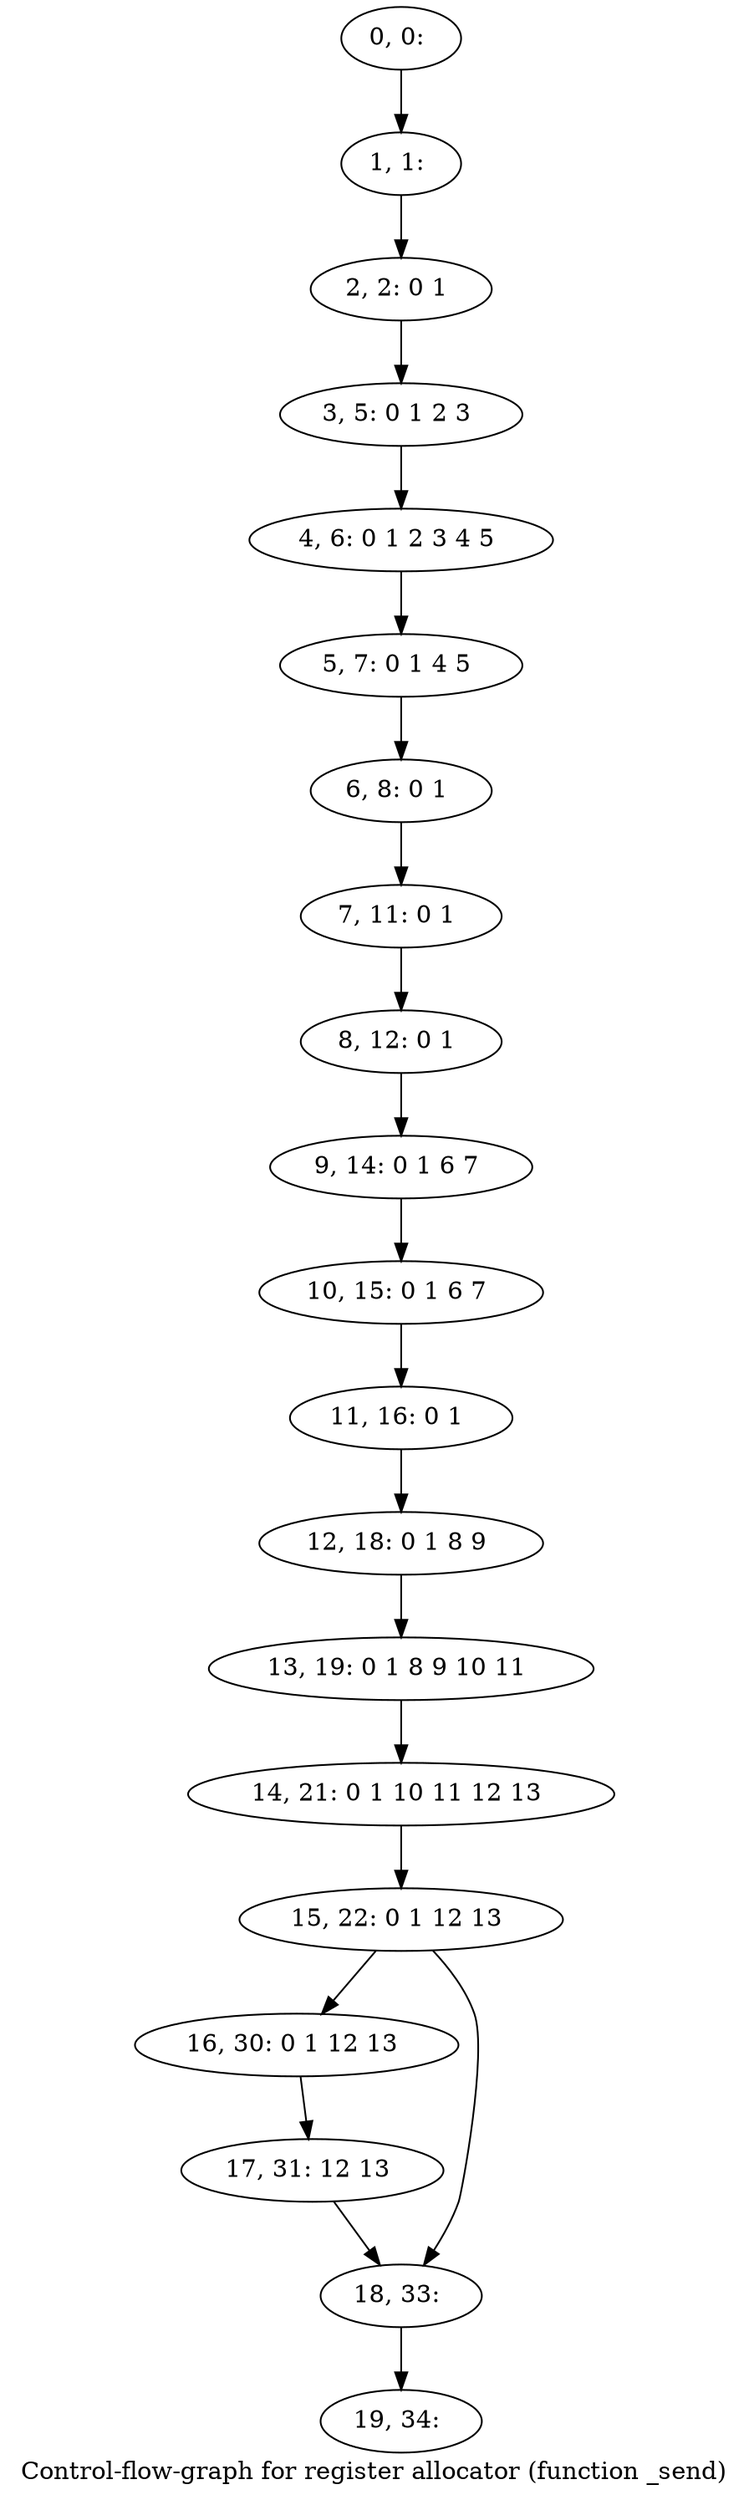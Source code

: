 digraph G {
graph [label="Control-flow-graph for register allocator (function _send)"]
0[label="0, 0: "];
1[label="1, 1: "];
2[label="2, 2: 0 1 "];
3[label="3, 5: 0 1 2 3 "];
4[label="4, 6: 0 1 2 3 4 5 "];
5[label="5, 7: 0 1 4 5 "];
6[label="6, 8: 0 1 "];
7[label="7, 11: 0 1 "];
8[label="8, 12: 0 1 "];
9[label="9, 14: 0 1 6 7 "];
10[label="10, 15: 0 1 6 7 "];
11[label="11, 16: 0 1 "];
12[label="12, 18: 0 1 8 9 "];
13[label="13, 19: 0 1 8 9 10 11 "];
14[label="14, 21: 0 1 10 11 12 13 "];
15[label="15, 22: 0 1 12 13 "];
16[label="16, 30: 0 1 12 13 "];
17[label="17, 31: 12 13 "];
18[label="18, 33: "];
19[label="19, 34: "];
0->1 ;
1->2 ;
2->3 ;
3->4 ;
4->5 ;
5->6 ;
6->7 ;
7->8 ;
8->9 ;
9->10 ;
10->11 ;
11->12 ;
12->13 ;
13->14 ;
14->15 ;
15->16 ;
15->18 ;
16->17 ;
17->18 ;
18->19 ;
}
